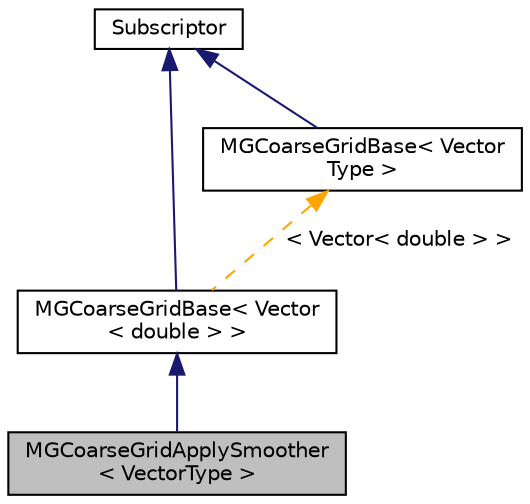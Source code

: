 digraph "MGCoarseGridApplySmoother&lt; VectorType &gt;"
{
 // LATEX_PDF_SIZE
  edge [fontname="Helvetica",fontsize="10",labelfontname="Helvetica",labelfontsize="10"];
  node [fontname="Helvetica",fontsize="10",shape=record];
  Node1 [label="MGCoarseGridApplySmoother\l\< VectorType \>",height=0.2,width=0.4,color="black", fillcolor="grey75", style="filled", fontcolor="black",tooltip=" "];
  Node2 -> Node1 [dir="back",color="midnightblue",fontsize="10",style="solid",fontname="Helvetica"];
  Node2 [label="MGCoarseGridBase\< Vector\l\< double \> \>",height=0.2,width=0.4,color="black", fillcolor="white", style="filled",URL="$classMGCoarseGridBase.html",tooltip=" "];
  Node3 -> Node2 [dir="back",color="midnightblue",fontsize="10",style="solid",fontname="Helvetica"];
  Node3 [label="Subscriptor",height=0.2,width=0.4,color="black", fillcolor="white", style="filled",URL="$classSubscriptor.html",tooltip=" "];
  Node4 -> Node2 [dir="back",color="orange",fontsize="10",style="dashed",label=" \< Vector\< double \> \>" ,fontname="Helvetica"];
  Node4 [label="MGCoarseGridBase\< Vector\lType \>",height=0.2,width=0.4,color="black", fillcolor="white", style="filled",URL="$classMGCoarseGridBase.html",tooltip=" "];
  Node3 -> Node4 [dir="back",color="midnightblue",fontsize="10",style="solid",fontname="Helvetica"];
}
